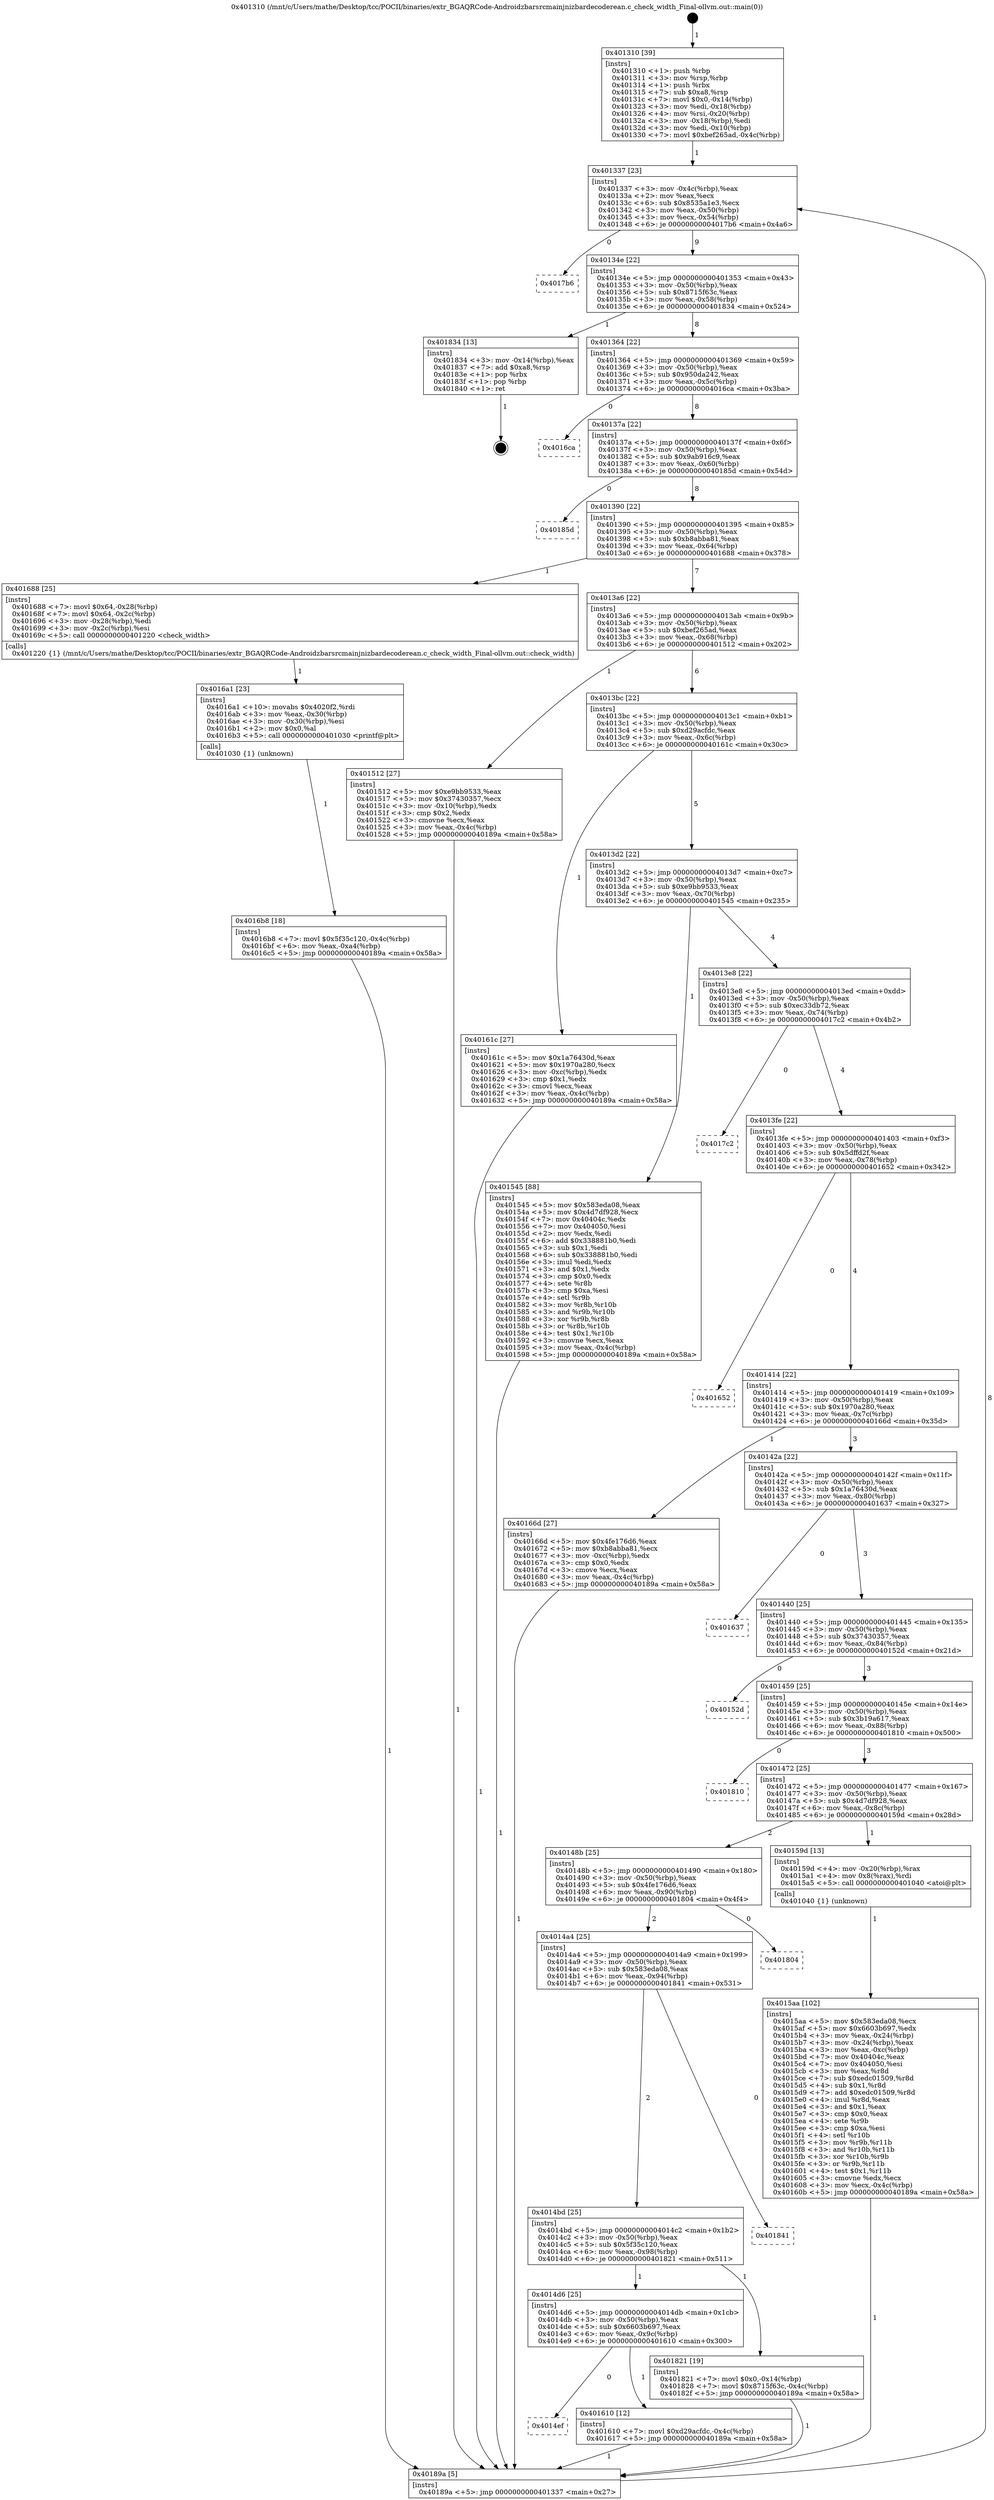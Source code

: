 digraph "0x401310" {
  label = "0x401310 (/mnt/c/Users/mathe/Desktop/tcc/POCII/binaries/extr_BGAQRCode-Androidzbarsrcmainjnizbardecoderean.c_check_width_Final-ollvm.out::main(0))"
  labelloc = "t"
  node[shape=record]

  Entry [label="",width=0.3,height=0.3,shape=circle,fillcolor=black,style=filled]
  "0x401337" [label="{
     0x401337 [23]\l
     | [instrs]\l
     &nbsp;&nbsp;0x401337 \<+3\>: mov -0x4c(%rbp),%eax\l
     &nbsp;&nbsp;0x40133a \<+2\>: mov %eax,%ecx\l
     &nbsp;&nbsp;0x40133c \<+6\>: sub $0x8535a1e3,%ecx\l
     &nbsp;&nbsp;0x401342 \<+3\>: mov %eax,-0x50(%rbp)\l
     &nbsp;&nbsp;0x401345 \<+3\>: mov %ecx,-0x54(%rbp)\l
     &nbsp;&nbsp;0x401348 \<+6\>: je 00000000004017b6 \<main+0x4a6\>\l
  }"]
  "0x4017b6" [label="{
     0x4017b6\l
  }", style=dashed]
  "0x40134e" [label="{
     0x40134e [22]\l
     | [instrs]\l
     &nbsp;&nbsp;0x40134e \<+5\>: jmp 0000000000401353 \<main+0x43\>\l
     &nbsp;&nbsp;0x401353 \<+3\>: mov -0x50(%rbp),%eax\l
     &nbsp;&nbsp;0x401356 \<+5\>: sub $0x8715f63c,%eax\l
     &nbsp;&nbsp;0x40135b \<+3\>: mov %eax,-0x58(%rbp)\l
     &nbsp;&nbsp;0x40135e \<+6\>: je 0000000000401834 \<main+0x524\>\l
  }"]
  Exit [label="",width=0.3,height=0.3,shape=circle,fillcolor=black,style=filled,peripheries=2]
  "0x401834" [label="{
     0x401834 [13]\l
     | [instrs]\l
     &nbsp;&nbsp;0x401834 \<+3\>: mov -0x14(%rbp),%eax\l
     &nbsp;&nbsp;0x401837 \<+7\>: add $0xa8,%rsp\l
     &nbsp;&nbsp;0x40183e \<+1\>: pop %rbx\l
     &nbsp;&nbsp;0x40183f \<+1\>: pop %rbp\l
     &nbsp;&nbsp;0x401840 \<+1\>: ret\l
  }"]
  "0x401364" [label="{
     0x401364 [22]\l
     | [instrs]\l
     &nbsp;&nbsp;0x401364 \<+5\>: jmp 0000000000401369 \<main+0x59\>\l
     &nbsp;&nbsp;0x401369 \<+3\>: mov -0x50(%rbp),%eax\l
     &nbsp;&nbsp;0x40136c \<+5\>: sub $0x950da242,%eax\l
     &nbsp;&nbsp;0x401371 \<+3\>: mov %eax,-0x5c(%rbp)\l
     &nbsp;&nbsp;0x401374 \<+6\>: je 00000000004016ca \<main+0x3ba\>\l
  }"]
  "0x4016b8" [label="{
     0x4016b8 [18]\l
     | [instrs]\l
     &nbsp;&nbsp;0x4016b8 \<+7\>: movl $0x5f35c120,-0x4c(%rbp)\l
     &nbsp;&nbsp;0x4016bf \<+6\>: mov %eax,-0xa4(%rbp)\l
     &nbsp;&nbsp;0x4016c5 \<+5\>: jmp 000000000040189a \<main+0x58a\>\l
  }"]
  "0x4016ca" [label="{
     0x4016ca\l
  }", style=dashed]
  "0x40137a" [label="{
     0x40137a [22]\l
     | [instrs]\l
     &nbsp;&nbsp;0x40137a \<+5\>: jmp 000000000040137f \<main+0x6f\>\l
     &nbsp;&nbsp;0x40137f \<+3\>: mov -0x50(%rbp),%eax\l
     &nbsp;&nbsp;0x401382 \<+5\>: sub $0x9ab916c9,%eax\l
     &nbsp;&nbsp;0x401387 \<+3\>: mov %eax,-0x60(%rbp)\l
     &nbsp;&nbsp;0x40138a \<+6\>: je 000000000040185d \<main+0x54d\>\l
  }"]
  "0x4016a1" [label="{
     0x4016a1 [23]\l
     | [instrs]\l
     &nbsp;&nbsp;0x4016a1 \<+10\>: movabs $0x4020f2,%rdi\l
     &nbsp;&nbsp;0x4016ab \<+3\>: mov %eax,-0x30(%rbp)\l
     &nbsp;&nbsp;0x4016ae \<+3\>: mov -0x30(%rbp),%esi\l
     &nbsp;&nbsp;0x4016b1 \<+2\>: mov $0x0,%al\l
     &nbsp;&nbsp;0x4016b3 \<+5\>: call 0000000000401030 \<printf@plt\>\l
     | [calls]\l
     &nbsp;&nbsp;0x401030 \{1\} (unknown)\l
  }"]
  "0x40185d" [label="{
     0x40185d\l
  }", style=dashed]
  "0x401390" [label="{
     0x401390 [22]\l
     | [instrs]\l
     &nbsp;&nbsp;0x401390 \<+5\>: jmp 0000000000401395 \<main+0x85\>\l
     &nbsp;&nbsp;0x401395 \<+3\>: mov -0x50(%rbp),%eax\l
     &nbsp;&nbsp;0x401398 \<+5\>: sub $0xb8abba81,%eax\l
     &nbsp;&nbsp;0x40139d \<+3\>: mov %eax,-0x64(%rbp)\l
     &nbsp;&nbsp;0x4013a0 \<+6\>: je 0000000000401688 \<main+0x378\>\l
  }"]
  "0x4014ef" [label="{
     0x4014ef\l
  }", style=dashed]
  "0x401688" [label="{
     0x401688 [25]\l
     | [instrs]\l
     &nbsp;&nbsp;0x401688 \<+7\>: movl $0x64,-0x28(%rbp)\l
     &nbsp;&nbsp;0x40168f \<+7\>: movl $0x64,-0x2c(%rbp)\l
     &nbsp;&nbsp;0x401696 \<+3\>: mov -0x28(%rbp),%edi\l
     &nbsp;&nbsp;0x401699 \<+3\>: mov -0x2c(%rbp),%esi\l
     &nbsp;&nbsp;0x40169c \<+5\>: call 0000000000401220 \<check_width\>\l
     | [calls]\l
     &nbsp;&nbsp;0x401220 \{1\} (/mnt/c/Users/mathe/Desktop/tcc/POCII/binaries/extr_BGAQRCode-Androidzbarsrcmainjnizbardecoderean.c_check_width_Final-ollvm.out::check_width)\l
  }"]
  "0x4013a6" [label="{
     0x4013a6 [22]\l
     | [instrs]\l
     &nbsp;&nbsp;0x4013a6 \<+5\>: jmp 00000000004013ab \<main+0x9b\>\l
     &nbsp;&nbsp;0x4013ab \<+3\>: mov -0x50(%rbp),%eax\l
     &nbsp;&nbsp;0x4013ae \<+5\>: sub $0xbef265ad,%eax\l
     &nbsp;&nbsp;0x4013b3 \<+3\>: mov %eax,-0x68(%rbp)\l
     &nbsp;&nbsp;0x4013b6 \<+6\>: je 0000000000401512 \<main+0x202\>\l
  }"]
  "0x401610" [label="{
     0x401610 [12]\l
     | [instrs]\l
     &nbsp;&nbsp;0x401610 \<+7\>: movl $0xd29acfdc,-0x4c(%rbp)\l
     &nbsp;&nbsp;0x401617 \<+5\>: jmp 000000000040189a \<main+0x58a\>\l
  }"]
  "0x401512" [label="{
     0x401512 [27]\l
     | [instrs]\l
     &nbsp;&nbsp;0x401512 \<+5\>: mov $0xe9bb9533,%eax\l
     &nbsp;&nbsp;0x401517 \<+5\>: mov $0x37430357,%ecx\l
     &nbsp;&nbsp;0x40151c \<+3\>: mov -0x10(%rbp),%edx\l
     &nbsp;&nbsp;0x40151f \<+3\>: cmp $0x2,%edx\l
     &nbsp;&nbsp;0x401522 \<+3\>: cmovne %ecx,%eax\l
     &nbsp;&nbsp;0x401525 \<+3\>: mov %eax,-0x4c(%rbp)\l
     &nbsp;&nbsp;0x401528 \<+5\>: jmp 000000000040189a \<main+0x58a\>\l
  }"]
  "0x4013bc" [label="{
     0x4013bc [22]\l
     | [instrs]\l
     &nbsp;&nbsp;0x4013bc \<+5\>: jmp 00000000004013c1 \<main+0xb1\>\l
     &nbsp;&nbsp;0x4013c1 \<+3\>: mov -0x50(%rbp),%eax\l
     &nbsp;&nbsp;0x4013c4 \<+5\>: sub $0xd29acfdc,%eax\l
     &nbsp;&nbsp;0x4013c9 \<+3\>: mov %eax,-0x6c(%rbp)\l
     &nbsp;&nbsp;0x4013cc \<+6\>: je 000000000040161c \<main+0x30c\>\l
  }"]
  "0x40189a" [label="{
     0x40189a [5]\l
     | [instrs]\l
     &nbsp;&nbsp;0x40189a \<+5\>: jmp 0000000000401337 \<main+0x27\>\l
  }"]
  "0x401310" [label="{
     0x401310 [39]\l
     | [instrs]\l
     &nbsp;&nbsp;0x401310 \<+1\>: push %rbp\l
     &nbsp;&nbsp;0x401311 \<+3\>: mov %rsp,%rbp\l
     &nbsp;&nbsp;0x401314 \<+1\>: push %rbx\l
     &nbsp;&nbsp;0x401315 \<+7\>: sub $0xa8,%rsp\l
     &nbsp;&nbsp;0x40131c \<+7\>: movl $0x0,-0x14(%rbp)\l
     &nbsp;&nbsp;0x401323 \<+3\>: mov %edi,-0x18(%rbp)\l
     &nbsp;&nbsp;0x401326 \<+4\>: mov %rsi,-0x20(%rbp)\l
     &nbsp;&nbsp;0x40132a \<+3\>: mov -0x18(%rbp),%edi\l
     &nbsp;&nbsp;0x40132d \<+3\>: mov %edi,-0x10(%rbp)\l
     &nbsp;&nbsp;0x401330 \<+7\>: movl $0xbef265ad,-0x4c(%rbp)\l
  }"]
  "0x4014d6" [label="{
     0x4014d6 [25]\l
     | [instrs]\l
     &nbsp;&nbsp;0x4014d6 \<+5\>: jmp 00000000004014db \<main+0x1cb\>\l
     &nbsp;&nbsp;0x4014db \<+3\>: mov -0x50(%rbp),%eax\l
     &nbsp;&nbsp;0x4014de \<+5\>: sub $0x6603b697,%eax\l
     &nbsp;&nbsp;0x4014e3 \<+6\>: mov %eax,-0x9c(%rbp)\l
     &nbsp;&nbsp;0x4014e9 \<+6\>: je 0000000000401610 \<main+0x300\>\l
  }"]
  "0x40161c" [label="{
     0x40161c [27]\l
     | [instrs]\l
     &nbsp;&nbsp;0x40161c \<+5\>: mov $0x1a76430d,%eax\l
     &nbsp;&nbsp;0x401621 \<+5\>: mov $0x1970a280,%ecx\l
     &nbsp;&nbsp;0x401626 \<+3\>: mov -0xc(%rbp),%edx\l
     &nbsp;&nbsp;0x401629 \<+3\>: cmp $0x1,%edx\l
     &nbsp;&nbsp;0x40162c \<+3\>: cmovl %ecx,%eax\l
     &nbsp;&nbsp;0x40162f \<+3\>: mov %eax,-0x4c(%rbp)\l
     &nbsp;&nbsp;0x401632 \<+5\>: jmp 000000000040189a \<main+0x58a\>\l
  }"]
  "0x4013d2" [label="{
     0x4013d2 [22]\l
     | [instrs]\l
     &nbsp;&nbsp;0x4013d2 \<+5\>: jmp 00000000004013d7 \<main+0xc7\>\l
     &nbsp;&nbsp;0x4013d7 \<+3\>: mov -0x50(%rbp),%eax\l
     &nbsp;&nbsp;0x4013da \<+5\>: sub $0xe9bb9533,%eax\l
     &nbsp;&nbsp;0x4013df \<+3\>: mov %eax,-0x70(%rbp)\l
     &nbsp;&nbsp;0x4013e2 \<+6\>: je 0000000000401545 \<main+0x235\>\l
  }"]
  "0x401821" [label="{
     0x401821 [19]\l
     | [instrs]\l
     &nbsp;&nbsp;0x401821 \<+7\>: movl $0x0,-0x14(%rbp)\l
     &nbsp;&nbsp;0x401828 \<+7\>: movl $0x8715f63c,-0x4c(%rbp)\l
     &nbsp;&nbsp;0x40182f \<+5\>: jmp 000000000040189a \<main+0x58a\>\l
  }"]
  "0x401545" [label="{
     0x401545 [88]\l
     | [instrs]\l
     &nbsp;&nbsp;0x401545 \<+5\>: mov $0x583eda08,%eax\l
     &nbsp;&nbsp;0x40154a \<+5\>: mov $0x4d7df928,%ecx\l
     &nbsp;&nbsp;0x40154f \<+7\>: mov 0x40404c,%edx\l
     &nbsp;&nbsp;0x401556 \<+7\>: mov 0x404050,%esi\l
     &nbsp;&nbsp;0x40155d \<+2\>: mov %edx,%edi\l
     &nbsp;&nbsp;0x40155f \<+6\>: add $0x338881b0,%edi\l
     &nbsp;&nbsp;0x401565 \<+3\>: sub $0x1,%edi\l
     &nbsp;&nbsp;0x401568 \<+6\>: sub $0x338881b0,%edi\l
     &nbsp;&nbsp;0x40156e \<+3\>: imul %edi,%edx\l
     &nbsp;&nbsp;0x401571 \<+3\>: and $0x1,%edx\l
     &nbsp;&nbsp;0x401574 \<+3\>: cmp $0x0,%edx\l
     &nbsp;&nbsp;0x401577 \<+4\>: sete %r8b\l
     &nbsp;&nbsp;0x40157b \<+3\>: cmp $0xa,%esi\l
     &nbsp;&nbsp;0x40157e \<+4\>: setl %r9b\l
     &nbsp;&nbsp;0x401582 \<+3\>: mov %r8b,%r10b\l
     &nbsp;&nbsp;0x401585 \<+3\>: and %r9b,%r10b\l
     &nbsp;&nbsp;0x401588 \<+3\>: xor %r9b,%r8b\l
     &nbsp;&nbsp;0x40158b \<+3\>: or %r8b,%r10b\l
     &nbsp;&nbsp;0x40158e \<+4\>: test $0x1,%r10b\l
     &nbsp;&nbsp;0x401592 \<+3\>: cmovne %ecx,%eax\l
     &nbsp;&nbsp;0x401595 \<+3\>: mov %eax,-0x4c(%rbp)\l
     &nbsp;&nbsp;0x401598 \<+5\>: jmp 000000000040189a \<main+0x58a\>\l
  }"]
  "0x4013e8" [label="{
     0x4013e8 [22]\l
     | [instrs]\l
     &nbsp;&nbsp;0x4013e8 \<+5\>: jmp 00000000004013ed \<main+0xdd\>\l
     &nbsp;&nbsp;0x4013ed \<+3\>: mov -0x50(%rbp),%eax\l
     &nbsp;&nbsp;0x4013f0 \<+5\>: sub $0xec33db72,%eax\l
     &nbsp;&nbsp;0x4013f5 \<+3\>: mov %eax,-0x74(%rbp)\l
     &nbsp;&nbsp;0x4013f8 \<+6\>: je 00000000004017c2 \<main+0x4b2\>\l
  }"]
  "0x4014bd" [label="{
     0x4014bd [25]\l
     | [instrs]\l
     &nbsp;&nbsp;0x4014bd \<+5\>: jmp 00000000004014c2 \<main+0x1b2\>\l
     &nbsp;&nbsp;0x4014c2 \<+3\>: mov -0x50(%rbp),%eax\l
     &nbsp;&nbsp;0x4014c5 \<+5\>: sub $0x5f35c120,%eax\l
     &nbsp;&nbsp;0x4014ca \<+6\>: mov %eax,-0x98(%rbp)\l
     &nbsp;&nbsp;0x4014d0 \<+6\>: je 0000000000401821 \<main+0x511\>\l
  }"]
  "0x4017c2" [label="{
     0x4017c2\l
  }", style=dashed]
  "0x4013fe" [label="{
     0x4013fe [22]\l
     | [instrs]\l
     &nbsp;&nbsp;0x4013fe \<+5\>: jmp 0000000000401403 \<main+0xf3\>\l
     &nbsp;&nbsp;0x401403 \<+3\>: mov -0x50(%rbp),%eax\l
     &nbsp;&nbsp;0x401406 \<+5\>: sub $0x5dffd2f,%eax\l
     &nbsp;&nbsp;0x40140b \<+3\>: mov %eax,-0x78(%rbp)\l
     &nbsp;&nbsp;0x40140e \<+6\>: je 0000000000401652 \<main+0x342\>\l
  }"]
  "0x401841" [label="{
     0x401841\l
  }", style=dashed]
  "0x401652" [label="{
     0x401652\l
  }", style=dashed]
  "0x401414" [label="{
     0x401414 [22]\l
     | [instrs]\l
     &nbsp;&nbsp;0x401414 \<+5\>: jmp 0000000000401419 \<main+0x109\>\l
     &nbsp;&nbsp;0x401419 \<+3\>: mov -0x50(%rbp),%eax\l
     &nbsp;&nbsp;0x40141c \<+5\>: sub $0x1970a280,%eax\l
     &nbsp;&nbsp;0x401421 \<+3\>: mov %eax,-0x7c(%rbp)\l
     &nbsp;&nbsp;0x401424 \<+6\>: je 000000000040166d \<main+0x35d\>\l
  }"]
  "0x4014a4" [label="{
     0x4014a4 [25]\l
     | [instrs]\l
     &nbsp;&nbsp;0x4014a4 \<+5\>: jmp 00000000004014a9 \<main+0x199\>\l
     &nbsp;&nbsp;0x4014a9 \<+3\>: mov -0x50(%rbp),%eax\l
     &nbsp;&nbsp;0x4014ac \<+5\>: sub $0x583eda08,%eax\l
     &nbsp;&nbsp;0x4014b1 \<+6\>: mov %eax,-0x94(%rbp)\l
     &nbsp;&nbsp;0x4014b7 \<+6\>: je 0000000000401841 \<main+0x531\>\l
  }"]
  "0x40166d" [label="{
     0x40166d [27]\l
     | [instrs]\l
     &nbsp;&nbsp;0x40166d \<+5\>: mov $0x4fe176d6,%eax\l
     &nbsp;&nbsp;0x401672 \<+5\>: mov $0xb8abba81,%ecx\l
     &nbsp;&nbsp;0x401677 \<+3\>: mov -0xc(%rbp),%edx\l
     &nbsp;&nbsp;0x40167a \<+3\>: cmp $0x0,%edx\l
     &nbsp;&nbsp;0x40167d \<+3\>: cmove %ecx,%eax\l
     &nbsp;&nbsp;0x401680 \<+3\>: mov %eax,-0x4c(%rbp)\l
     &nbsp;&nbsp;0x401683 \<+5\>: jmp 000000000040189a \<main+0x58a\>\l
  }"]
  "0x40142a" [label="{
     0x40142a [22]\l
     | [instrs]\l
     &nbsp;&nbsp;0x40142a \<+5\>: jmp 000000000040142f \<main+0x11f\>\l
     &nbsp;&nbsp;0x40142f \<+3\>: mov -0x50(%rbp),%eax\l
     &nbsp;&nbsp;0x401432 \<+5\>: sub $0x1a76430d,%eax\l
     &nbsp;&nbsp;0x401437 \<+3\>: mov %eax,-0x80(%rbp)\l
     &nbsp;&nbsp;0x40143a \<+6\>: je 0000000000401637 \<main+0x327\>\l
  }"]
  "0x401804" [label="{
     0x401804\l
  }", style=dashed]
  "0x401637" [label="{
     0x401637\l
  }", style=dashed]
  "0x401440" [label="{
     0x401440 [25]\l
     | [instrs]\l
     &nbsp;&nbsp;0x401440 \<+5\>: jmp 0000000000401445 \<main+0x135\>\l
     &nbsp;&nbsp;0x401445 \<+3\>: mov -0x50(%rbp),%eax\l
     &nbsp;&nbsp;0x401448 \<+5\>: sub $0x37430357,%eax\l
     &nbsp;&nbsp;0x40144d \<+6\>: mov %eax,-0x84(%rbp)\l
     &nbsp;&nbsp;0x401453 \<+6\>: je 000000000040152d \<main+0x21d\>\l
  }"]
  "0x4015aa" [label="{
     0x4015aa [102]\l
     | [instrs]\l
     &nbsp;&nbsp;0x4015aa \<+5\>: mov $0x583eda08,%ecx\l
     &nbsp;&nbsp;0x4015af \<+5\>: mov $0x6603b697,%edx\l
     &nbsp;&nbsp;0x4015b4 \<+3\>: mov %eax,-0x24(%rbp)\l
     &nbsp;&nbsp;0x4015b7 \<+3\>: mov -0x24(%rbp),%eax\l
     &nbsp;&nbsp;0x4015ba \<+3\>: mov %eax,-0xc(%rbp)\l
     &nbsp;&nbsp;0x4015bd \<+7\>: mov 0x40404c,%eax\l
     &nbsp;&nbsp;0x4015c4 \<+7\>: mov 0x404050,%esi\l
     &nbsp;&nbsp;0x4015cb \<+3\>: mov %eax,%r8d\l
     &nbsp;&nbsp;0x4015ce \<+7\>: sub $0xedc01509,%r8d\l
     &nbsp;&nbsp;0x4015d5 \<+4\>: sub $0x1,%r8d\l
     &nbsp;&nbsp;0x4015d9 \<+7\>: add $0xedc01509,%r8d\l
     &nbsp;&nbsp;0x4015e0 \<+4\>: imul %r8d,%eax\l
     &nbsp;&nbsp;0x4015e4 \<+3\>: and $0x1,%eax\l
     &nbsp;&nbsp;0x4015e7 \<+3\>: cmp $0x0,%eax\l
     &nbsp;&nbsp;0x4015ea \<+4\>: sete %r9b\l
     &nbsp;&nbsp;0x4015ee \<+3\>: cmp $0xa,%esi\l
     &nbsp;&nbsp;0x4015f1 \<+4\>: setl %r10b\l
     &nbsp;&nbsp;0x4015f5 \<+3\>: mov %r9b,%r11b\l
     &nbsp;&nbsp;0x4015f8 \<+3\>: and %r10b,%r11b\l
     &nbsp;&nbsp;0x4015fb \<+3\>: xor %r10b,%r9b\l
     &nbsp;&nbsp;0x4015fe \<+3\>: or %r9b,%r11b\l
     &nbsp;&nbsp;0x401601 \<+4\>: test $0x1,%r11b\l
     &nbsp;&nbsp;0x401605 \<+3\>: cmovne %edx,%ecx\l
     &nbsp;&nbsp;0x401608 \<+3\>: mov %ecx,-0x4c(%rbp)\l
     &nbsp;&nbsp;0x40160b \<+5\>: jmp 000000000040189a \<main+0x58a\>\l
  }"]
  "0x40152d" [label="{
     0x40152d\l
  }", style=dashed]
  "0x401459" [label="{
     0x401459 [25]\l
     | [instrs]\l
     &nbsp;&nbsp;0x401459 \<+5\>: jmp 000000000040145e \<main+0x14e\>\l
     &nbsp;&nbsp;0x40145e \<+3\>: mov -0x50(%rbp),%eax\l
     &nbsp;&nbsp;0x401461 \<+5\>: sub $0x3b19a617,%eax\l
     &nbsp;&nbsp;0x401466 \<+6\>: mov %eax,-0x88(%rbp)\l
     &nbsp;&nbsp;0x40146c \<+6\>: je 0000000000401810 \<main+0x500\>\l
  }"]
  "0x40148b" [label="{
     0x40148b [25]\l
     | [instrs]\l
     &nbsp;&nbsp;0x40148b \<+5\>: jmp 0000000000401490 \<main+0x180\>\l
     &nbsp;&nbsp;0x401490 \<+3\>: mov -0x50(%rbp),%eax\l
     &nbsp;&nbsp;0x401493 \<+5\>: sub $0x4fe176d6,%eax\l
     &nbsp;&nbsp;0x401498 \<+6\>: mov %eax,-0x90(%rbp)\l
     &nbsp;&nbsp;0x40149e \<+6\>: je 0000000000401804 \<main+0x4f4\>\l
  }"]
  "0x401810" [label="{
     0x401810\l
  }", style=dashed]
  "0x401472" [label="{
     0x401472 [25]\l
     | [instrs]\l
     &nbsp;&nbsp;0x401472 \<+5\>: jmp 0000000000401477 \<main+0x167\>\l
     &nbsp;&nbsp;0x401477 \<+3\>: mov -0x50(%rbp),%eax\l
     &nbsp;&nbsp;0x40147a \<+5\>: sub $0x4d7df928,%eax\l
     &nbsp;&nbsp;0x40147f \<+6\>: mov %eax,-0x8c(%rbp)\l
     &nbsp;&nbsp;0x401485 \<+6\>: je 000000000040159d \<main+0x28d\>\l
  }"]
  "0x40159d" [label="{
     0x40159d [13]\l
     | [instrs]\l
     &nbsp;&nbsp;0x40159d \<+4\>: mov -0x20(%rbp),%rax\l
     &nbsp;&nbsp;0x4015a1 \<+4\>: mov 0x8(%rax),%rdi\l
     &nbsp;&nbsp;0x4015a5 \<+5\>: call 0000000000401040 \<atoi@plt\>\l
     | [calls]\l
     &nbsp;&nbsp;0x401040 \{1\} (unknown)\l
  }"]
  Entry -> "0x401310" [label=" 1"]
  "0x401337" -> "0x4017b6" [label=" 0"]
  "0x401337" -> "0x40134e" [label=" 9"]
  "0x401834" -> Exit [label=" 1"]
  "0x40134e" -> "0x401834" [label=" 1"]
  "0x40134e" -> "0x401364" [label=" 8"]
  "0x401821" -> "0x40189a" [label=" 1"]
  "0x401364" -> "0x4016ca" [label=" 0"]
  "0x401364" -> "0x40137a" [label=" 8"]
  "0x4016b8" -> "0x40189a" [label=" 1"]
  "0x40137a" -> "0x40185d" [label=" 0"]
  "0x40137a" -> "0x401390" [label=" 8"]
  "0x4016a1" -> "0x4016b8" [label=" 1"]
  "0x401390" -> "0x401688" [label=" 1"]
  "0x401390" -> "0x4013a6" [label=" 7"]
  "0x401688" -> "0x4016a1" [label=" 1"]
  "0x4013a6" -> "0x401512" [label=" 1"]
  "0x4013a6" -> "0x4013bc" [label=" 6"]
  "0x401512" -> "0x40189a" [label=" 1"]
  "0x401310" -> "0x401337" [label=" 1"]
  "0x40189a" -> "0x401337" [label=" 8"]
  "0x40166d" -> "0x40189a" [label=" 1"]
  "0x4013bc" -> "0x40161c" [label=" 1"]
  "0x4013bc" -> "0x4013d2" [label=" 5"]
  "0x401610" -> "0x40189a" [label=" 1"]
  "0x4013d2" -> "0x401545" [label=" 1"]
  "0x4013d2" -> "0x4013e8" [label=" 4"]
  "0x401545" -> "0x40189a" [label=" 1"]
  "0x4014d6" -> "0x4014ef" [label=" 0"]
  "0x4013e8" -> "0x4017c2" [label=" 0"]
  "0x4013e8" -> "0x4013fe" [label=" 4"]
  "0x40161c" -> "0x40189a" [label=" 1"]
  "0x4013fe" -> "0x401652" [label=" 0"]
  "0x4013fe" -> "0x401414" [label=" 4"]
  "0x4014bd" -> "0x4014d6" [label=" 1"]
  "0x401414" -> "0x40166d" [label=" 1"]
  "0x401414" -> "0x40142a" [label=" 3"]
  "0x4014d6" -> "0x401610" [label=" 1"]
  "0x40142a" -> "0x401637" [label=" 0"]
  "0x40142a" -> "0x401440" [label=" 3"]
  "0x4014a4" -> "0x4014bd" [label=" 2"]
  "0x401440" -> "0x40152d" [label=" 0"]
  "0x401440" -> "0x401459" [label=" 3"]
  "0x4014bd" -> "0x401821" [label=" 1"]
  "0x401459" -> "0x401810" [label=" 0"]
  "0x401459" -> "0x401472" [label=" 3"]
  "0x40148b" -> "0x4014a4" [label=" 2"]
  "0x401472" -> "0x40159d" [label=" 1"]
  "0x401472" -> "0x40148b" [label=" 2"]
  "0x40159d" -> "0x4015aa" [label=" 1"]
  "0x4015aa" -> "0x40189a" [label=" 1"]
  "0x4014a4" -> "0x401841" [label=" 0"]
  "0x40148b" -> "0x401804" [label=" 0"]
}
